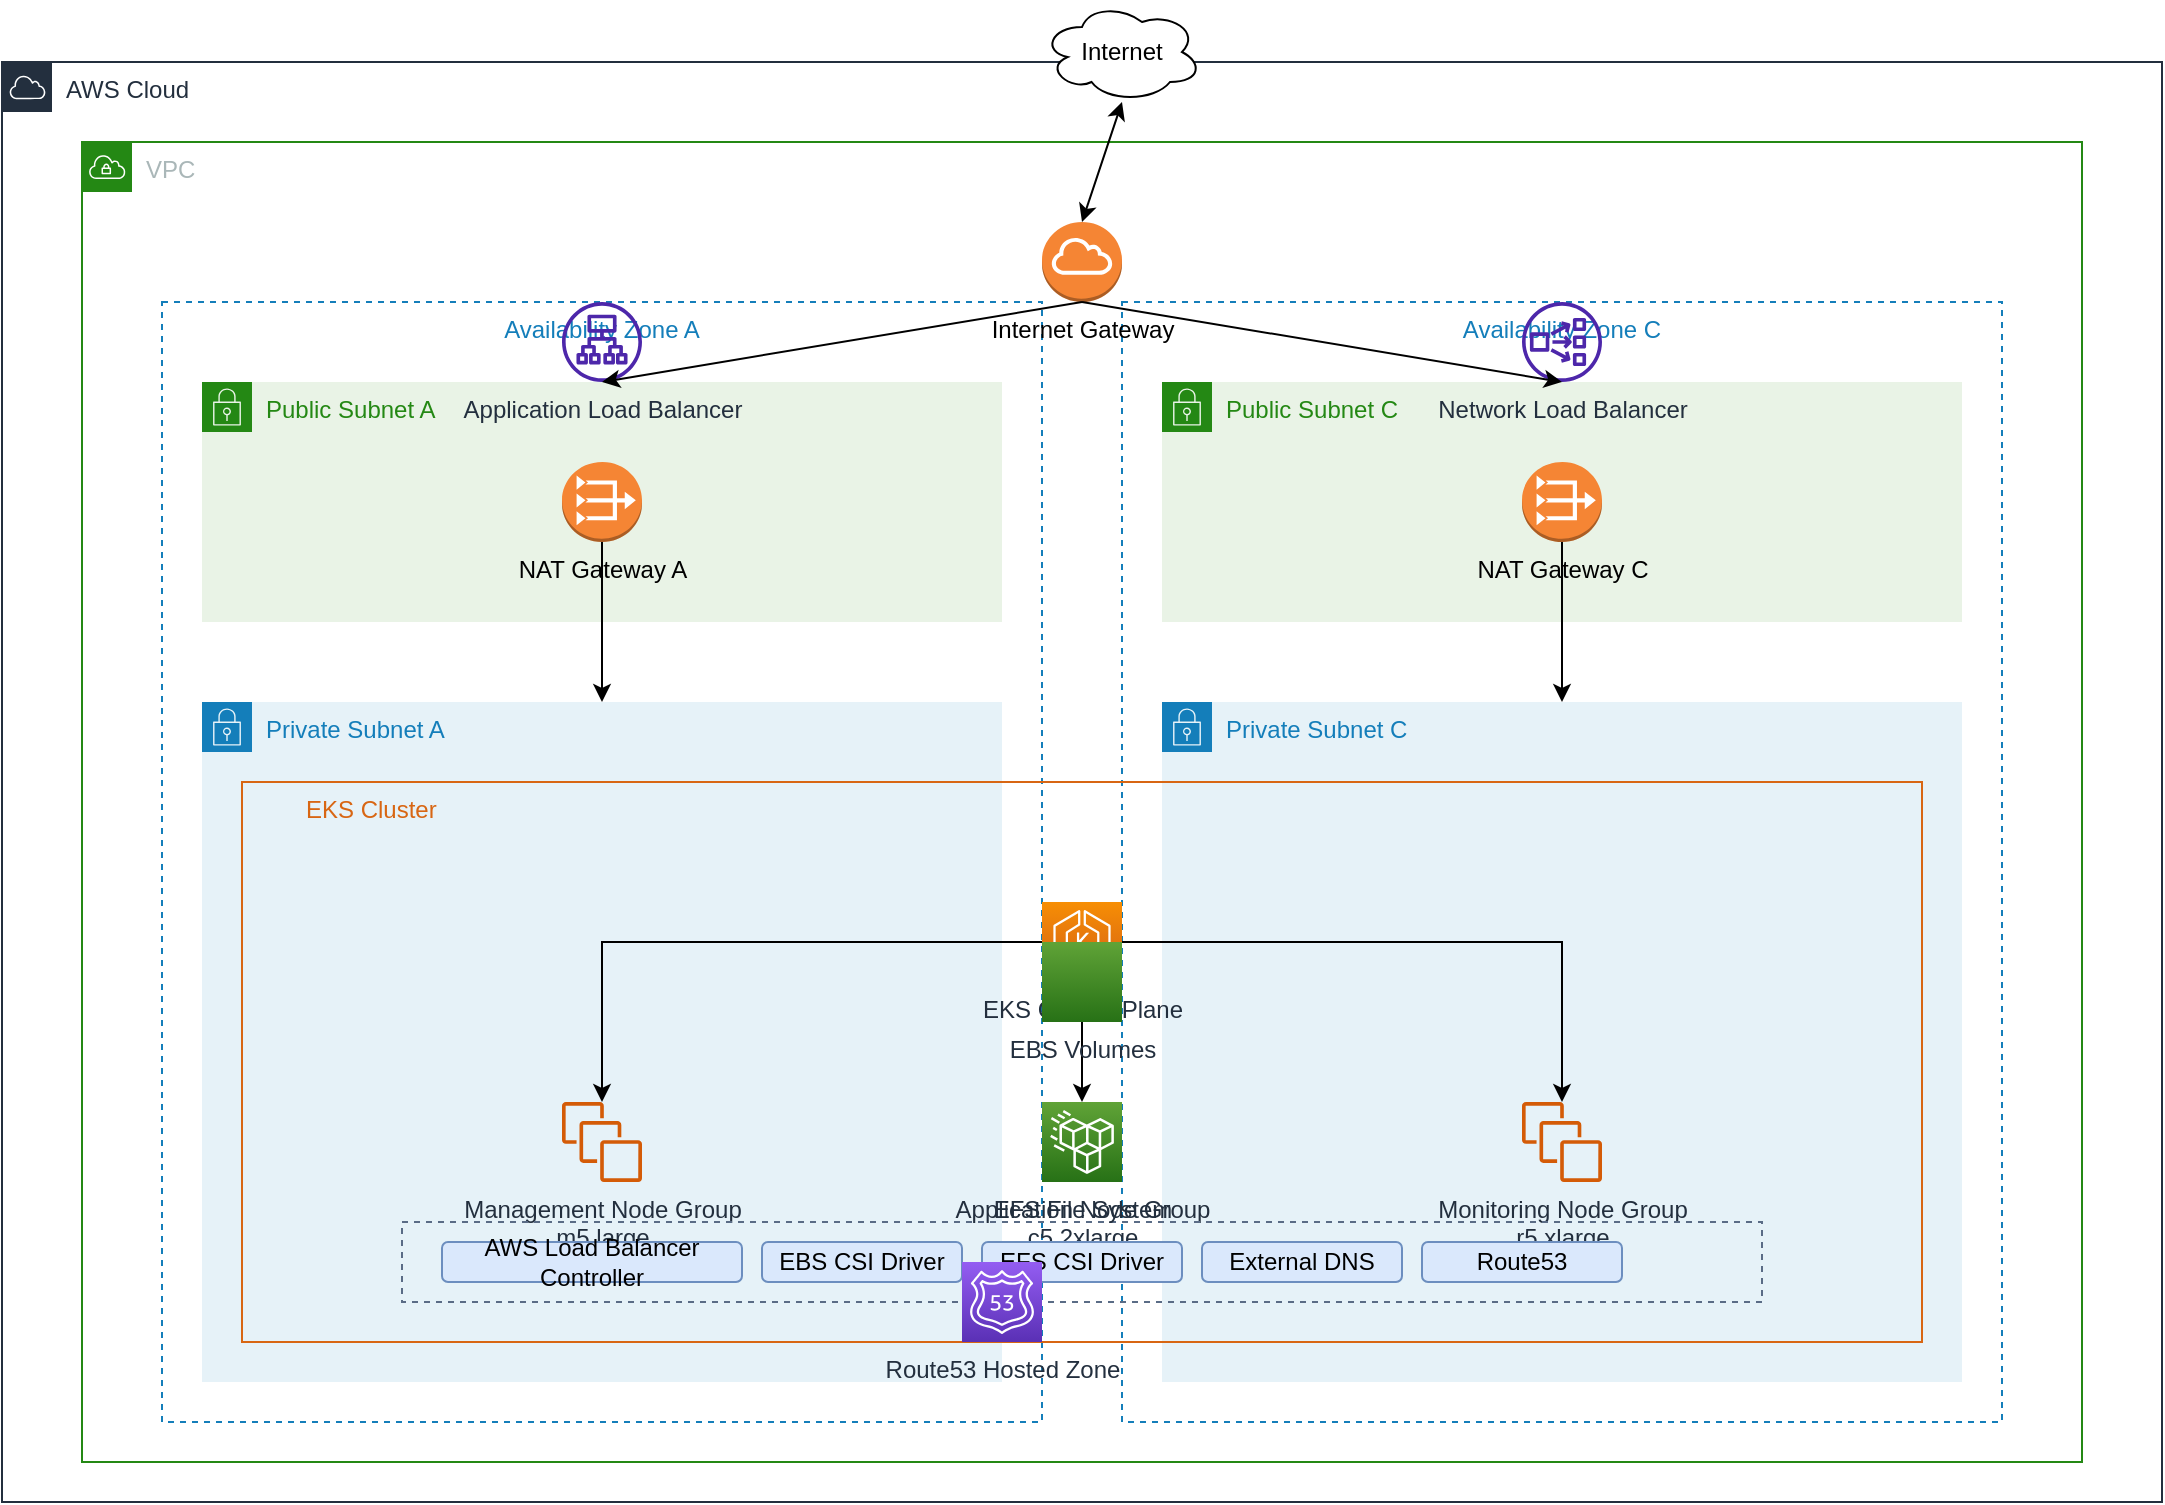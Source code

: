 <?xml version="1.0" encoding="UTF-8"?>
<mxfile version="15.8.6">
  <diagram id="eks-terraform-architecture" name="EKS Terraform Architecture">
    <mxGraphModel dx="1422" dy="798" grid="1" gridSize="10" guides="1" tooltips="1" connect="1" arrows="1" fold="1" page="1" pageScale="1" pageWidth="1169" pageHeight="827" math="0" shadow="0">
      <root>
        <mxCell id="0" />
        <mxCell id="1" parent="0" />
        <!-- AWS Cloud Border -->
        <mxCell id="aws-cloud" value="AWS Cloud" style="points=[[0,0],[0.25,0],[0.5,0],[0.75,0],[1,0],[1,0.25],[1,0.5],[1,0.75],[1,1],[0.75,1],[0.5,1],[0.25,1],[0,1],[0,0.75],[0,0.5],[0,0.25]];outlineConnect=0;gradientColor=none;html=1;whiteSpace=wrap;fontSize=12;fontStyle=0;container=1;pointerEvents=0;collapsible=0;recursiveResize=0;shape=mxgraph.aws4.group;grIcon=mxgraph.aws4.group_aws_cloud;strokeColor=#232F3E;fillColor=none;verticalAlign=top;align=left;spacingLeft=30;fontColor=#232F3E;dashed=0;" vertex="1" parent="1">
          <mxGeometry x="40" y="40" width="1080" height="720" as="geometry" />
        </mxCell>
        
        <!-- VPC -->
        <mxCell id="vpc" value="VPC" style="points=[[0,0],[0.25,0],[0.5,0],[0.75,0],[1,0],[1,0.25],[1,0.5],[1,0.75],[1,1],[0.75,1],[0.5,1],[0.25,1],[0,1],[0,0.75],[0,0.5],[0,0.25]];outlineConnect=0;gradientColor=none;html=1;whiteSpace=wrap;fontSize=12;fontStyle=0;container=1;pointerEvents=0;collapsible=0;recursiveResize=0;shape=mxgraph.aws4.group;grIcon=mxgraph.aws4.group_vpc;strokeColor=#248814;fillColor=none;verticalAlign=top;align=left;spacingLeft=30;fontColor=#AAB7B8;dashed=0;" vertex="1" parent="aws-cloud">
          <mxGeometry x="40" y="40" width="1000" height="660" as="geometry" />
        </mxCell>
        
        <!-- Availability Zone A -->
        <mxCell id="az-a" value="Availability Zone A" style="fillColor=none;strokeColor=#147EBA;dashed=1;verticalAlign=top;fontStyle=0;fontColor=#147EBA;" vertex="1" parent="vpc">
          <mxGeometry x="40" y="80" width="440" height="560" as="geometry" />
        </mxCell>
        
        <!-- Availability Zone C -->
        <mxCell id="az-c" value="Availability Zone C" style="fillColor=none;strokeColor=#147EBA;dashed=1;verticalAlign=top;fontStyle=0;fontColor=#147EBA;" vertex="1" parent="vpc">
          <mxGeometry x="520" y="80" width="440" height="560" as="geometry" />
        </mxCell>
        
        <!-- Public Subnet A -->
        <mxCell id="public-subnet-a" value="Public Subnet A" style="points=[[0,0],[0.25,0],[0.5,0],[0.75,0],[1,0],[1,0.25],[1,0.5],[1,0.75],[1,1],[0.75,1],[0.5,1],[0.25,1],[0,1],[0,0.75],[0,0.5],[0,0.25]];outlineConnect=0;gradientColor=none;html=1;whiteSpace=wrap;fontSize=12;fontStyle=0;container=1;pointerEvents=0;collapsible=0;recursiveResize=0;shape=mxgraph.aws4.group;grIcon=mxgraph.aws4.group_security_group;grStroke=0;strokeColor=#248814;fillColor=#E9F3E6;verticalAlign=top;align=left;spacingLeft=30;fontColor=#248814;dashed=0;" vertex="1" parent="vpc">
          <mxGeometry x="60" y="120" width="400" height="120" as="geometry" />
        </mxCell>
        
        <!-- Private Subnet A -->
        <mxCell id="private-subnet-a" value="Private Subnet A" style="points=[[0,0],[0.25,0],[0.5,0],[0.75,0],[1,0],[1,0.25],[1,0.5],[1,0.75],[1,1],[0.75,1],[0.5,1],[0.25,1],[0,1],[0,0.75],[0,0.5],[0,0.25]];outlineConnect=0;gradientColor=none;html=1;whiteSpace=wrap;fontSize=12;fontStyle=0;container=1;pointerEvents=0;collapsible=0;recursiveResize=0;shape=mxgraph.aws4.group;grIcon=mxgraph.aws4.group_security_group;grStroke=0;strokeColor=#147EBA;fillColor=#E6F2F8;verticalAlign=top;align=left;spacingLeft=30;fontColor=#147EBA;dashed=0;" vertex="1" parent="vpc">
          <mxGeometry x="60" y="280" width="400" height="340" as="geometry" />
        </mxCell>
        
        <!-- Public Subnet C -->
        <mxCell id="public-subnet-c" value="Public Subnet C" style="points=[[0,0],[0.25,0],[0.5,0],[0.75,0],[1,0],[1,0.25],[1,0.5],[1,0.75],[1,1],[0.75,1],[0.5,1],[0.25,1],[0,1],[0,0.75],[0,0.5],[0,0.25]];outlineConnect=0;gradientColor=none;html=1;whiteSpace=wrap;fontSize=12;fontStyle=0;container=1;pointerEvents=0;collapsible=0;recursiveResize=0;shape=mxgraph.aws4.group;grIcon=mxgraph.aws4.group_security_group;grStroke=0;strokeColor=#248814;fillColor=#E9F3E6;verticalAlign=top;align=left;spacingLeft=30;fontColor=#248814;dashed=0;" vertex="1" parent="vpc">
          <mxGeometry x="540" y="120" width="400" height="120" as="geometry" />
        </mxCell>
        
        <!-- Private Subnet C -->
        <mxCell id="private-subnet-c" value="Private Subnet C" style="points=[[0,0],[0.25,0],[0.5,0],[0.75,0],[1,0],[1,0.25],[1,0.5],[1,0.75],[1,1],[0.75,1],[0.5,1],[0.25,1],[0,1],[0,0.75],[0,0.5],[0,0.25]];outlineConnect=0;gradientColor=none;html=1;whiteSpace=wrap;fontSize=12;fontStyle=0;container=1;pointerEvents=0;collapsible=0;recursiveResize=0;shape=mxgraph.aws4.group;grIcon=mxgraph.aws4.group_security_group;grStroke=0;strokeColor=#147EBA;fillColor=#E6F2F8;verticalAlign=top;align=left;spacingLeft=30;fontColor=#147EBA;dashed=0;" vertex="1" parent="vpc">
          <mxGeometry x="540" y="280" width="400" height="340" as="geometry" />
        </mxCell>
        
        <!-- Internet Gateway -->
        <mxCell id="igw" value="Internet Gateway" style="outlineConnect=0;dashed=0;verticalLabelPosition=bottom;verticalAlign=top;align=center;html=1;shape=mxgraph.aws3.internet_gateway;fillColor=#F58534;gradientColor=none;" vertex="1" parent="vpc">
          <mxGeometry x="480" y="40" width="40" height="40" as="geometry" />
        </mxCell>
        
        <!-- NAT Gateway A -->
        <mxCell id="nat-a" value="NAT Gateway A" style="outlineConnect=0;dashed=0;verticalLabelPosition=bottom;verticalAlign=top;align=center;html=1;shape=mxgraph.aws3.vpc_nat_gateway;fillColor=#F58534;gradientColor=none;" vertex="1" parent="vpc">
          <mxGeometry x="240" y="160" width="40" height="40" as="geometry" />
        </mxCell>
        
        <!-- NAT Gateway C -->
        <mxCell id="nat-c" value="NAT Gateway C" style="outlineConnect=0;dashed=0;verticalLabelPosition=bottom;verticalAlign=top;align=center;html=1;shape=mxgraph.aws3.vpc_nat_gateway;fillColor=#F58534;gradientColor=none;" vertex="1" parent="vpc">
          <mxGeometry x="720" y="160" width="40" height="40" as="geometry" />
        </mxCell>
        
        <!-- EKS Cluster -->
        <mxCell id="eks-cluster" value="EKS Cluster" style="points=[[0,0],[0.25,0],[0.5,0],[0.75,0],[1,0],[1,0.25],[1,0.5],[1,0.75],[1,1],[0.75,1],[0.5,1],[0.25,1],[0,1],[0,0.75],[0,0.5],[0,0.25]];outlineConnect=0;gradientColor=none;html=1;whiteSpace=wrap;fontSize=12;fontStyle=0;container=1;pointerEvents=0;collapsible=0;recursiveResize=0;shape=mxgraph.aws4.group;grIcon=mxgraph.aws4.group_eks_cluster;strokeColor=#D86613;fillColor=none;verticalAlign=top;align=left;spacingLeft=30;fontColor=#D86613;dashed=0;" vertex="1" parent="vpc">
          <mxGeometry x="80" y="320" width="840" height="280" as="geometry" />
        </mxCell>
        
        <!-- EKS Control Plane -->
        <mxCell id="eks-control-plane" value="EKS Control Plane" style="sketch=0;points=[[0,0,0],[0.25,0,0],[0.5,0,0],[0.75,0,0],[1,0,0],[0,1,0],[0.25,1,0],[0.5,1,0],[0.75,1,0],[1,1,0],[0,0.25,0],[0,0.5,0],[0,0.75,0],[1,0.25,0],[1,0.5,0],[1,0.75,0]];outlineConnect=0;fontColor=#232F3E;gradientColor=#F78E04;gradientDirection=north;fillColor=#D05C17;strokeColor=#ffffff;dashed=0;verticalLabelPosition=bottom;verticalAlign=top;align=center;html=1;fontSize=12;fontStyle=0;aspect=fixed;shape=mxgraph.aws4.resourceIcon;resIcon=mxgraph.aws4.eks;" vertex="1" parent="eks-cluster">
          <mxGeometry x="400" y="60" width="40" height="40" as="geometry" />
        </mxCell>
        
        <!-- Management Node Group -->
        <mxCell id="management-ng" value="Management Node Group&#xa;m5.large" style="sketch=0;outlineConnect=0;fontColor=#232F3E;gradientColor=none;fillColor=#D45B07;strokeColor=none;dashed=0;verticalLabelPosition=bottom;verticalAlign=top;align=center;html=1;fontSize=12;fontStyle=0;aspect=fixed;pointerEvents=1;shape=mxgraph.aws4.instances;" vertex="1" parent="eks-cluster">
          <mxGeometry x="160" y="160" width="40" height="40" as="geometry" />
        </mxCell>
        
        <!-- Application Node Group -->
        <mxCell id="application-ng" value="Application Node Group&#xa;c5.2xlarge" style="sketch=0;outlineConnect=0;fontColor=#232F3E;gradientColor=none;fillColor=#D45B07;strokeColor=none;dashed=0;verticalLabelPosition=bottom;verticalAlign=top;align=center;html=1;fontSize=12;fontStyle=0;aspect=fixed;pointerEvents=1;shape=mxgraph.aws4.instances;" vertex="1" parent="eks-cluster">
          <mxGeometry x="400" y="160" width="40" height="40" as="geometry" />
        </mxCell>
        
        <!-- Monitoring Node Group -->
        <mxCell id="monitoring-ng" value="Monitoring Node Group&#xa;r5.xlarge" style="sketch=0;outlineConnect=0;fontColor=#232F3E;gradientColor=none;fillColor=#D45B07;strokeColor=none;dashed=0;verticalLabelPosition=bottom;verticalAlign=top;align=center;html=1;fontSize=12;fontStyle=0;aspect=fixed;pointerEvents=1;shape=mxgraph.aws4.instances;" vertex="1" parent="eks-cluster">
          <mxGeometry x="640" y="160" width="40" height="40" as="geometry" />
        </mxCell>
        
        <!-- Add-ons -->
        <mxCell id="addons" value="Add-ons" style="fillColor=none;strokeColor=#5A6C86;dashed=1;verticalAlign=top;fontStyle=0;fontColor=#5A6C86;" vertex="1" parent="eks-cluster">
          <mxGeometry x="80" y="220" width="680" height="40" as="geometry" />
        </mxCell>
        
        <!-- AWS Load Balancer Controller -->
        <mxCell id="lb-controller" value="AWS Load Balancer Controller" style="rounded=1;whiteSpace=wrap;html=1;fillColor=#dae8fc;strokeColor=#6c8ebf;" vertex="1" parent="eks-cluster">
          <mxGeometry x="100" y="230" width="150" height="20" as="geometry" />
        </mxCell>
        
        <!-- EBS CSI Driver -->
        <mxCell id="ebs-driver" value="EBS CSI Driver" style="rounded=1;whiteSpace=wrap;html=1;fillColor=#dae8fc;strokeColor=#6c8ebf;" vertex="1" parent="eks-cluster">
          <mxGeometry x="260" y="230" width="100" height="20" as="geometry" />
        </mxCell>
        
        <!-- EFS CSI Driver -->
        <mxCell id="efs-driver" value="EFS CSI Driver" style="rounded=1;whiteSpace=wrap;html=1;fillColor=#dae8fc;strokeColor=#6c8ebf;" vertex="1" parent="eks-cluster">
          <mxGeometry x="370" y="230" width="100" height="20" as="geometry" />
        </mxCell>
        
        <!-- External DNS -->
        <mxCell id="external-dns" value="External DNS" style="rounded=1;whiteSpace=wrap;html=1;fillColor=#dae8fc;strokeColor=#6c8ebf;" vertex="1" parent="eks-cluster">
          <mxGeometry x="480" y="230" width="100" height="20" as="geometry" />
        </mxCell>
        
        <!-- Route53 -->
        <mxCell id="route53" value="Route53" style="rounded=1;whiteSpace=wrap;html=1;fillColor=#dae8fc;strokeColor=#6c8ebf;" vertex="1" parent="eks-cluster">
          <mxGeometry x="590" y="230" width="100" height="20" as="geometry" />
        </mxCell>
        
        <!-- EFS File System -->
        <mxCell id="efs" value="EFS File System" style="sketch=0;points=[[0,0,0],[0.25,0,0],[0.5,0,0],[0.75,0,0],[1,0,0],[0,1,0],[0.25,1,0],[0.5,1,0],[0.75,1,0],[1,1,0],[0,0.25,0],[0,0.5,0],[0,0.75,0],[1,0.25,0],[1,0.5,0],[1,0.75,0]];outlineConnect=0;fontColor=#232F3E;gradientColor=#60A337;gradientDirection=north;fillColor=#277116;strokeColor=#ffffff;dashed=0;verticalLabelPosition=bottom;verticalAlign=top;align=center;html=1;fontSize=12;fontStyle=0;aspect=fixed;shape=mxgraph.aws4.resourceIcon;resIcon=mxgraph.aws4.efs_standard;" vertex="1" parent="vpc">
          <mxGeometry x="480" y="480" width="40" height="40" as="geometry" />
        </mxCell>
        
        <!-- EBS Volumes -->
        <mxCell id="ebs" value="EBS Volumes" style="sketch=0;points=[[0,0,0],[0.25,0,0],[0.5,0,0],[0.75,0,0],[1,0,0],[0,1,0],[0.25,1,0],[0.5,1,0],[0.75,1,0],[1,1,0],[0,0.25,0],[0,0.5,0],[0,0.75,0],[1,0.25,0],[1,0.5,0],[1,0.75,0]];outlineConnect=0;fontColor=#232F3E;gradientColor=#60A337;gradientDirection=north;fillColor=#277116;strokeColor=#ffffff;dashed=0;verticalLabelPosition=bottom;verticalAlign=top;align=center;html=1;fontSize=12;fontStyle=0;aspect=fixed;shape=mxgraph.aws4.resourceIcon;resIcon=mxgraph.aws4.ebs;" vertex="1" parent="vpc">
          <mxGeometry x="480" y="400" width="40" height="40" as="geometry" />
        </mxCell>
        
        <!-- Application Load Balancer -->
        <mxCell id="alb" value="Application Load Balancer" style="sketch=0;outlineConnect=0;fontColor=#232F3E;gradientColor=none;fillColor=#4D27AA;strokeColor=none;dashed=0;verticalLabelPosition=bottom;verticalAlign=top;align=center;html=1;fontSize=12;fontStyle=0;aspect=fixed;pointerEvents=1;shape=mxgraph.aws4.application_load_balancer;" vertex="1" parent="vpc">
          <mxGeometry x="240" y="80" width="40" height="40" as="geometry" />
        </mxCell>
        
        <!-- Network Load Balancer -->
        <mxCell id="nlb" value="Network Load Balancer" style="sketch=0;outlineConnect=0;fontColor=#232F3E;gradientColor=none;fillColor=#4D27AA;strokeColor=none;dashed=0;verticalLabelPosition=bottom;verticalAlign=top;align=center;html=1;fontSize=12;fontStyle=0;aspect=fixed;pointerEvents=1;shape=mxgraph.aws4.network_load_balancer;" vertex="1" parent="vpc">
          <mxGeometry x="720" y="80" width="40" height="40" as="geometry" />
        </mxCell>
        
        <!-- Route53 Hosted Zone -->
        <mxCell id="route53-zone" value="Route53 Hosted Zone" style="sketch=0;points=[[0,0,0],[0.25,0,0],[0.5,0,0],[0.75,0,0],[1,0,0],[0,1,0],[0.25,1,0],[0.5,1,0],[0.75,1,0],[1,1,0],[0,0.25,0],[0,0.5,0],[0,0.75,0],[1,0.25,0],[1,0.5,0],[1,0.75,0]];outlineConnect=0;fontColor=#232F3E;gradientColor=#945DF2;gradientDirection=north;fillColor=#5A30B5;strokeColor=#ffffff;dashed=0;verticalLabelPosition=bottom;verticalAlign=top;align=center;html=1;fontSize=12;fontStyle=0;aspect=fixed;shape=mxgraph.aws4.resourceIcon;resIcon=mxgraph.aws4.route_53;" vertex="1" parent="aws-cloud">
          <mxGeometry x="480" y="600" width="40" height="40" as="geometry" />
        </mxCell>
        
        <!-- Connections -->
        <!-- IGW to Public Subnets -->
        <mxCell id="igw-to-public-a" value="" style="endArrow=classic;html=1;rounded=0;exitX=0.5;exitY=1;exitDx=0;exitDy=0;exitPerimeter=0;entryX=0.5;entryY=0;entryDx=0;entryDy=0;" edge="1" parent="vpc" source="igw" target="public-subnet-a">
          <mxGeometry width="50" height="50" relative="1" as="geometry">
            <mxPoint x="500" y="90" as="sourcePoint" />
            <mxPoint x="550" y="40" as="targetPoint" />
          </mxGeometry>
        </mxCell>
        
        <mxCell id="igw-to-public-c" value="" style="endArrow=classic;html=1;rounded=0;exitX=0.5;exitY=1;exitDx=0;exitDy=0;exitPerimeter=0;entryX=0.5;entryY=0;entryDx=0;entryDy=0;" edge="1" parent="vpc" source="igw" target="public-subnet-c">
          <mxGeometry width="50" height="50" relative="1" as="geometry">
            <mxPoint x="500" y="90" as="sourcePoint" />
            <mxPoint x="550" y="40" as="targetPoint" />
          </mxGeometry>
        </mxCell>
        
        <!-- NAT to Private Subnets -->
        <mxCell id="nat-a-to-private-a" value="" style="endArrow=classic;html=1;rounded=0;exitX=0.5;exitY=1;exitDx=0;exitDy=0;exitPerimeter=0;entryX=0.5;entryY=0;entryDx=0;entryDy=0;" edge="1" parent="vpc" source="nat-a" target="private-subnet-a">
          <mxGeometry width="50" height="50" relative="1" as="geometry">
            <mxPoint x="500" y="350" as="sourcePoint" />
            <mxPoint x="550" y="300" as="targetPoint" />
          </mxGeometry>
        </mxCell>
        
        <mxCell id="nat-c-to-private-c" value="" style="endArrow=classic;html=1;rounded=0;exitX=0.5;exitY=1;exitDx=0;exitDy=0;exitPerimeter=0;entryX=0.5;entryY=0;entryDx=0;entryDy=0;" edge="1" parent="vpc" source="nat-c" target="private-subnet-c">
          <mxGeometry width="50" height="50" relative="1" as="geometry">
            <mxPoint x="500" y="350" as="sourcePoint" />
            <mxPoint x="550" y="300" as="targetPoint" />
          </mxGeometry>
        </mxCell>
        
        <!-- Control Plane to Node Groups -->
        <mxCell id="cp-to-management" value="" style="endArrow=classic;html=1;rounded=0;exitX=0;exitY=0.5;exitDx=0;exitDy=0;exitPerimeter=0;entryX=0.5;entryY=0;entryDx=0;entryDy=0;entryPerimeter=0;" edge="1" parent="eks-cluster" source="eks-control-plane" target="management-ng">
          <mxGeometry width="50" height="50" relative="1" as="geometry">
            <mxPoint x="400" y="210" as="sourcePoint" />
            <mxPoint x="450" y="160" as="targetPoint" />
            <Array as="points">
              <mxPoint x="180" y="80" />
            </Array>
          </mxGeometry>
        </mxCell>
        
        <mxCell id="cp-to-application" value="" style="endArrow=classic;html=1;rounded=0;exitX=0.5;exitY=1;exitDx=0;exitDy=0;exitPerimeter=0;entryX=0.5;entryY=0;entryDx=0;entryDy=0;entryPerimeter=0;" edge="1" parent="eks-cluster" source="eks-control-plane" target="application-ng">
          <mxGeometry width="50" height="50" relative="1" as="geometry">
            <mxPoint x="400" y="210" as="sourcePoint" />
            <mxPoint x="450" y="160" as="targetPoint" />
          </mxGeometry>
        </mxCell>
        
        <mxCell id="cp-to-monitoring" value="" style="endArrow=classic;html=1;rounded=0;exitX=1;exitY=0.5;exitDx=0;exitDy=0;exitPerimeter=0;entryX=0.5;entryY=0;entryDx=0;entryDy=0;entryPerimeter=0;" edge="1" parent="eks-cluster" source="eks-control-plane" target="monitoring-ng">
          <mxGeometry width="50" height="50" relative="1" as="geometry">
            <mxPoint x="400" y="210" as="sourcePoint" />
            <mxPoint x="450" y="160" as="targetPoint" />
            <Array as="points">
              <mxPoint x="660" y="80" />
            </Array>
          </mxGeometry>
        </mxCell>
        
        <!-- External connections -->
        <mxCell id="internet" value="Internet" style="ellipse;shape=cloud;whiteSpace=wrap;html=1;" vertex="1" parent="1">
          <mxGeometry x="560" y="10" width="80" height="50" as="geometry" />
        </mxCell>
        
        <mxCell id="internet-to-igw" value="" style="endArrow=classic;startArrow=classic;html=1;rounded=0;exitX=0.5;exitY=0;exitDx=0;exitDy=0;exitPerimeter=0;entryX=0.5;entryY=1;entryDx=0;entryDy=0;" edge="1" parent="1" source="igw" target="internet">
          <mxGeometry width="50" height="50" relative="1" as="geometry">
            <mxPoint x="560" y="90" as="sourcePoint" />
            <mxPoint x="610" y="40" as="targetPoint" />
          </mxGeometry>
        </mxCell>
      </root>
    </mxGraphModel>
  </diagram>
</mxfile>